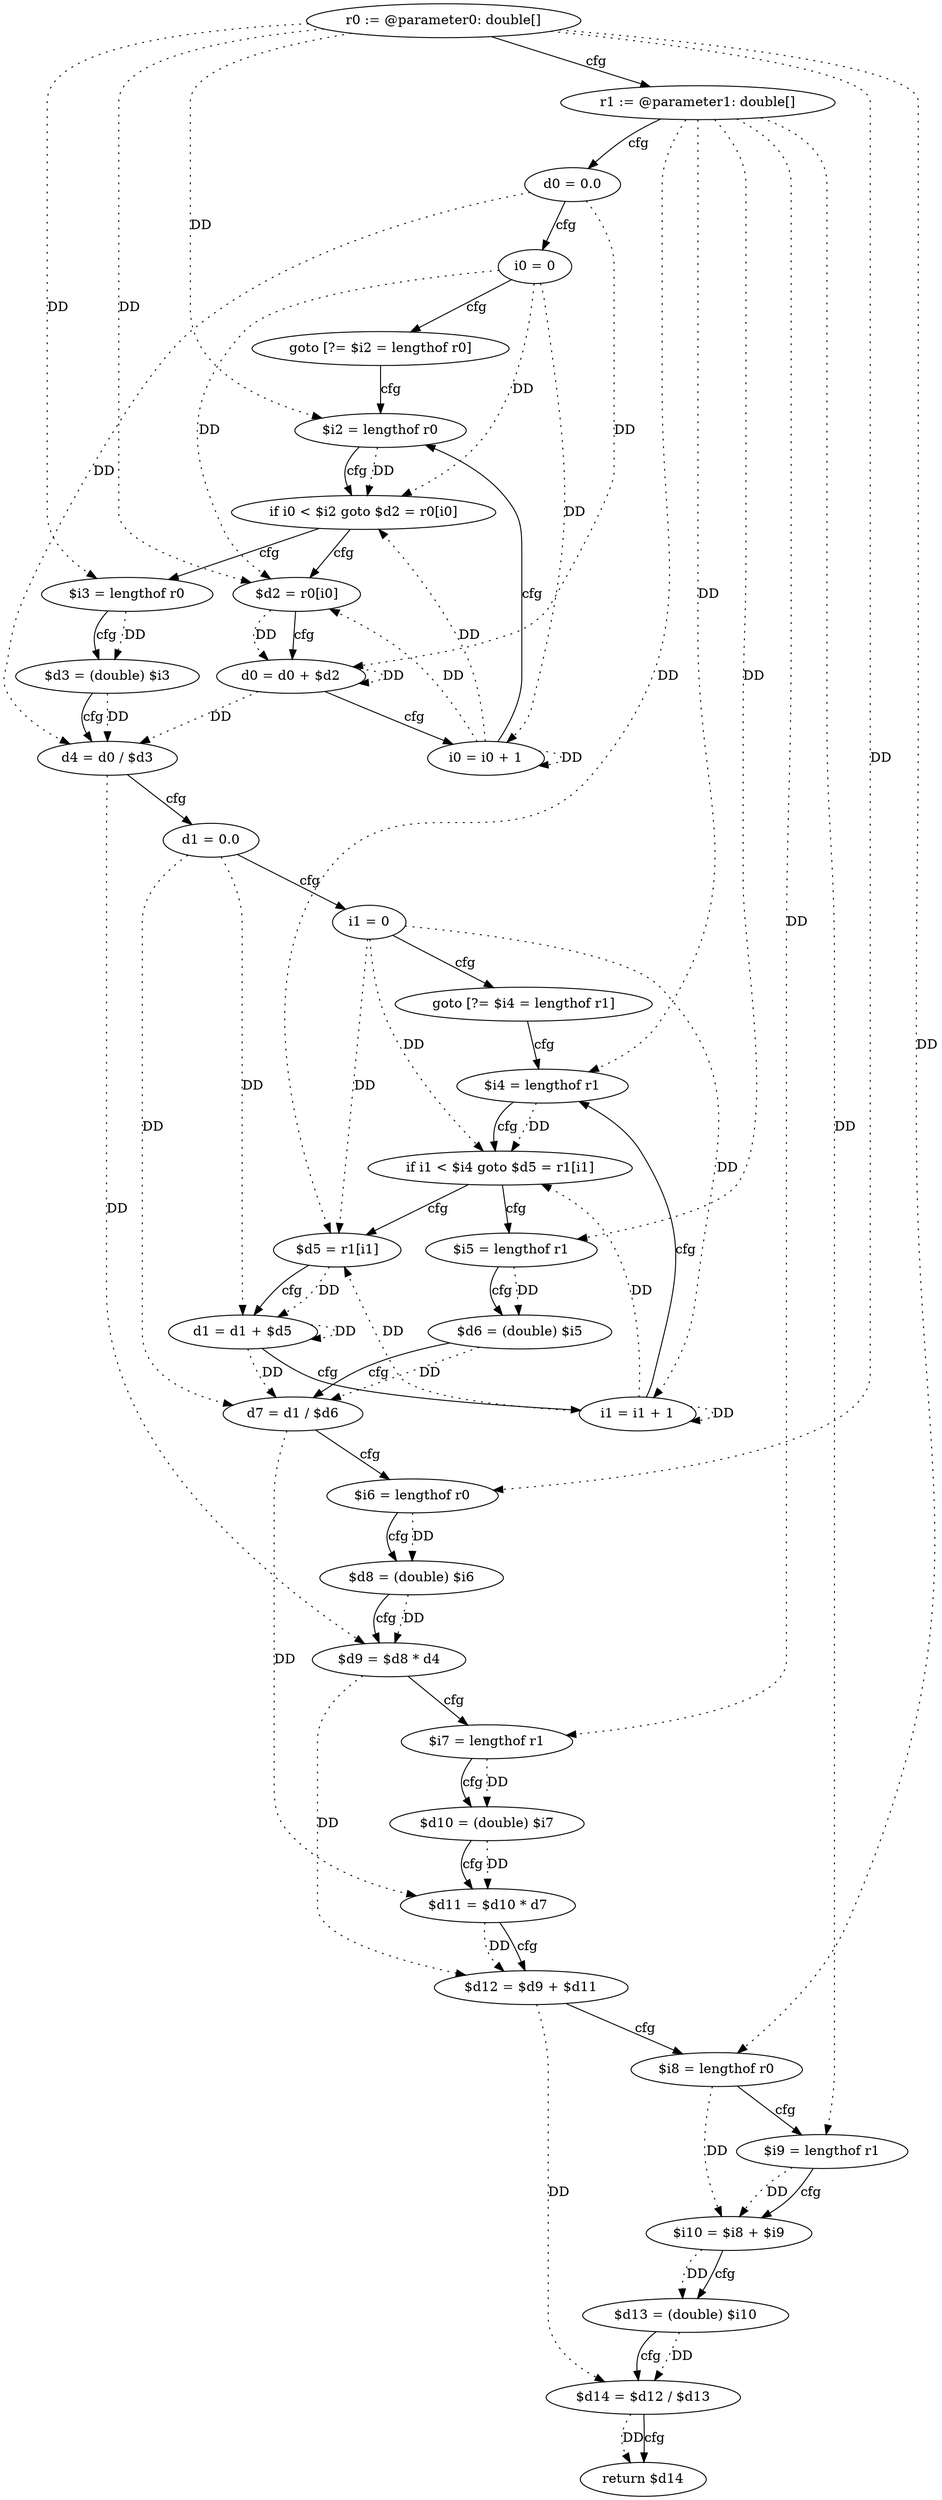 digraph "pooledMean" {
    "0" [label="r0 := @parameter0: double[]",];
    "1" [label="r1 := @parameter1: double[]",];
    "2" [label="d0 = 0.0",];
    "3" [label="i0 = 0",];
    "4" [label="goto [?= $i2 = lengthof r0]",];
    "5" [label="$d2 = r0[i0]",];
    "6" [label="d0 = d0 + $d2",];
    "7" [label="i0 = i0 + 1",];
    "8" [label="$i2 = lengthof r0",];
    "9" [label="if i0 < $i2 goto $d2 = r0[i0]",];
    "10" [label="$i3 = lengthof r0",];
    "11" [label="$d3 = (double) $i3",];
    "12" [label="d4 = d0 / $d3",];
    "13" [label="d1 = 0.0",];
    "14" [label="i1 = 0",];
    "15" [label="goto [?= $i4 = lengthof r1]",];
    "16" [label="$d5 = r1[i1]",];
    "17" [label="d1 = d1 + $d5",];
    "18" [label="i1 = i1 + 1",];
    "19" [label="$i4 = lengthof r1",];
    "20" [label="if i1 < $i4 goto $d5 = r1[i1]",];
    "21" [label="$i5 = lengthof r1",];
    "22" [label="$d6 = (double) $i5",];
    "23" [label="d7 = d1 / $d6",];
    "24" [label="$i6 = lengthof r0",];
    "25" [label="$d8 = (double) $i6",];
    "26" [label="$d9 = $d8 * d4",];
    "27" [label="$i7 = lengthof r1",];
    "28" [label="$d10 = (double) $i7",];
    "29" [label="$d11 = $d10 * d7",];
    "30" [label="$d12 = $d9 + $d11",];
    "31" [label="$i8 = lengthof r0",];
    "32" [label="$i9 = lengthof r1",];
    "33" [label="$i10 = $i8 + $i9",];
    "34" [label="$d13 = (double) $i10",];
    "35" [label="$d14 = $d12 / $d13",];
    "36" [label="return $d14",];
    "0"->"5" [label="DD",style=dotted,];
    "0"->"8" [label="DD",style=dotted,];
    "0"->"10" [label="DD",style=dotted,];
    "0"->"24" [label="DD",style=dotted,];
    "0"->"31" [label="DD",style=dotted,];
    "1"->"16" [label="DD",style=dotted,];
    "1"->"19" [label="DD",style=dotted,];
    "1"->"21" [label="DD",style=dotted,];
    "1"->"27" [label="DD",style=dotted,];
    "1"->"32" [label="DD",style=dotted,];
    "2"->"6" [label="DD",style=dotted,];
    "2"->"12" [label="DD",style=dotted,];
    "3"->"5" [label="DD",style=dotted,];
    "3"->"7" [label="DD",style=dotted,];
    "3"->"9" [label="DD",style=dotted,];
    "5"->"6" [label="DD",style=dotted,];
    "6"->"6" [label="DD",style=dotted,];
    "6"->"12" [label="DD",style=dotted,];
    "7"->"5" [label="DD",style=dotted,];
    "7"->"7" [label="DD",style=dotted,];
    "7"->"9" [label="DD",style=dotted,];
    "8"->"9" [label="DD",style=dotted,];
    "10"->"11" [label="DD",style=dotted,];
    "11"->"12" [label="DD",style=dotted,];
    "12"->"26" [label="DD",style=dotted,];
    "13"->"17" [label="DD",style=dotted,];
    "13"->"23" [label="DD",style=dotted,];
    "14"->"16" [label="DD",style=dotted,];
    "14"->"18" [label="DD",style=dotted,];
    "14"->"20" [label="DD",style=dotted,];
    "16"->"17" [label="DD",style=dotted,];
    "17"->"17" [label="DD",style=dotted,];
    "17"->"23" [label="DD",style=dotted,];
    "18"->"16" [label="DD",style=dotted,];
    "18"->"18" [label="DD",style=dotted,];
    "18"->"20" [label="DD",style=dotted,];
    "19"->"20" [label="DD",style=dotted,];
    "21"->"22" [label="DD",style=dotted,];
    "22"->"23" [label="DD",style=dotted,];
    "23"->"29" [label="DD",style=dotted,];
    "24"->"25" [label="DD",style=dotted,];
    "25"->"26" [label="DD",style=dotted,];
    "26"->"30" [label="DD",style=dotted,];
    "27"->"28" [label="DD",style=dotted,];
    "28"->"29" [label="DD",style=dotted,];
    "29"->"30" [label="DD",style=dotted,];
    "30"->"35" [label="DD",style=dotted,];
    "31"->"33" [label="DD",style=dotted,];
    "32"->"33" [label="DD",style=dotted,];
    "33"->"34" [label="DD",style=dotted,];
    "34"->"35" [label="DD",style=dotted,];
    "35"->"36" [label="DD",style=dotted,];
    "0"->"1" [label="cfg",];
    "1"->"2" [label="cfg",];
    "2"->"3" [label="cfg",];
    "3"->"4" [label="cfg",];
    "4"->"8" [label="cfg",];
    "5"->"6" [label="cfg",];
    "6"->"7" [label="cfg",];
    "7"->"8" [label="cfg",];
    "8"->"9" [label="cfg",];
    "9"->"10" [label="cfg",];
    "9"->"5" [label="cfg",];
    "10"->"11" [label="cfg",];
    "11"->"12" [label="cfg",];
    "12"->"13" [label="cfg",];
    "13"->"14" [label="cfg",];
    "14"->"15" [label="cfg",];
    "15"->"19" [label="cfg",];
    "16"->"17" [label="cfg",];
    "17"->"18" [label="cfg",];
    "18"->"19" [label="cfg",];
    "19"->"20" [label="cfg",];
    "20"->"21" [label="cfg",];
    "20"->"16" [label="cfg",];
    "21"->"22" [label="cfg",];
    "22"->"23" [label="cfg",];
    "23"->"24" [label="cfg",];
    "24"->"25" [label="cfg",];
    "25"->"26" [label="cfg",];
    "26"->"27" [label="cfg",];
    "27"->"28" [label="cfg",];
    "28"->"29" [label="cfg",];
    "29"->"30" [label="cfg",];
    "30"->"31" [label="cfg",];
    "31"->"32" [label="cfg",];
    "32"->"33" [label="cfg",];
    "33"->"34" [label="cfg",];
    "34"->"35" [label="cfg",];
    "35"->"36" [label="cfg",];
}
